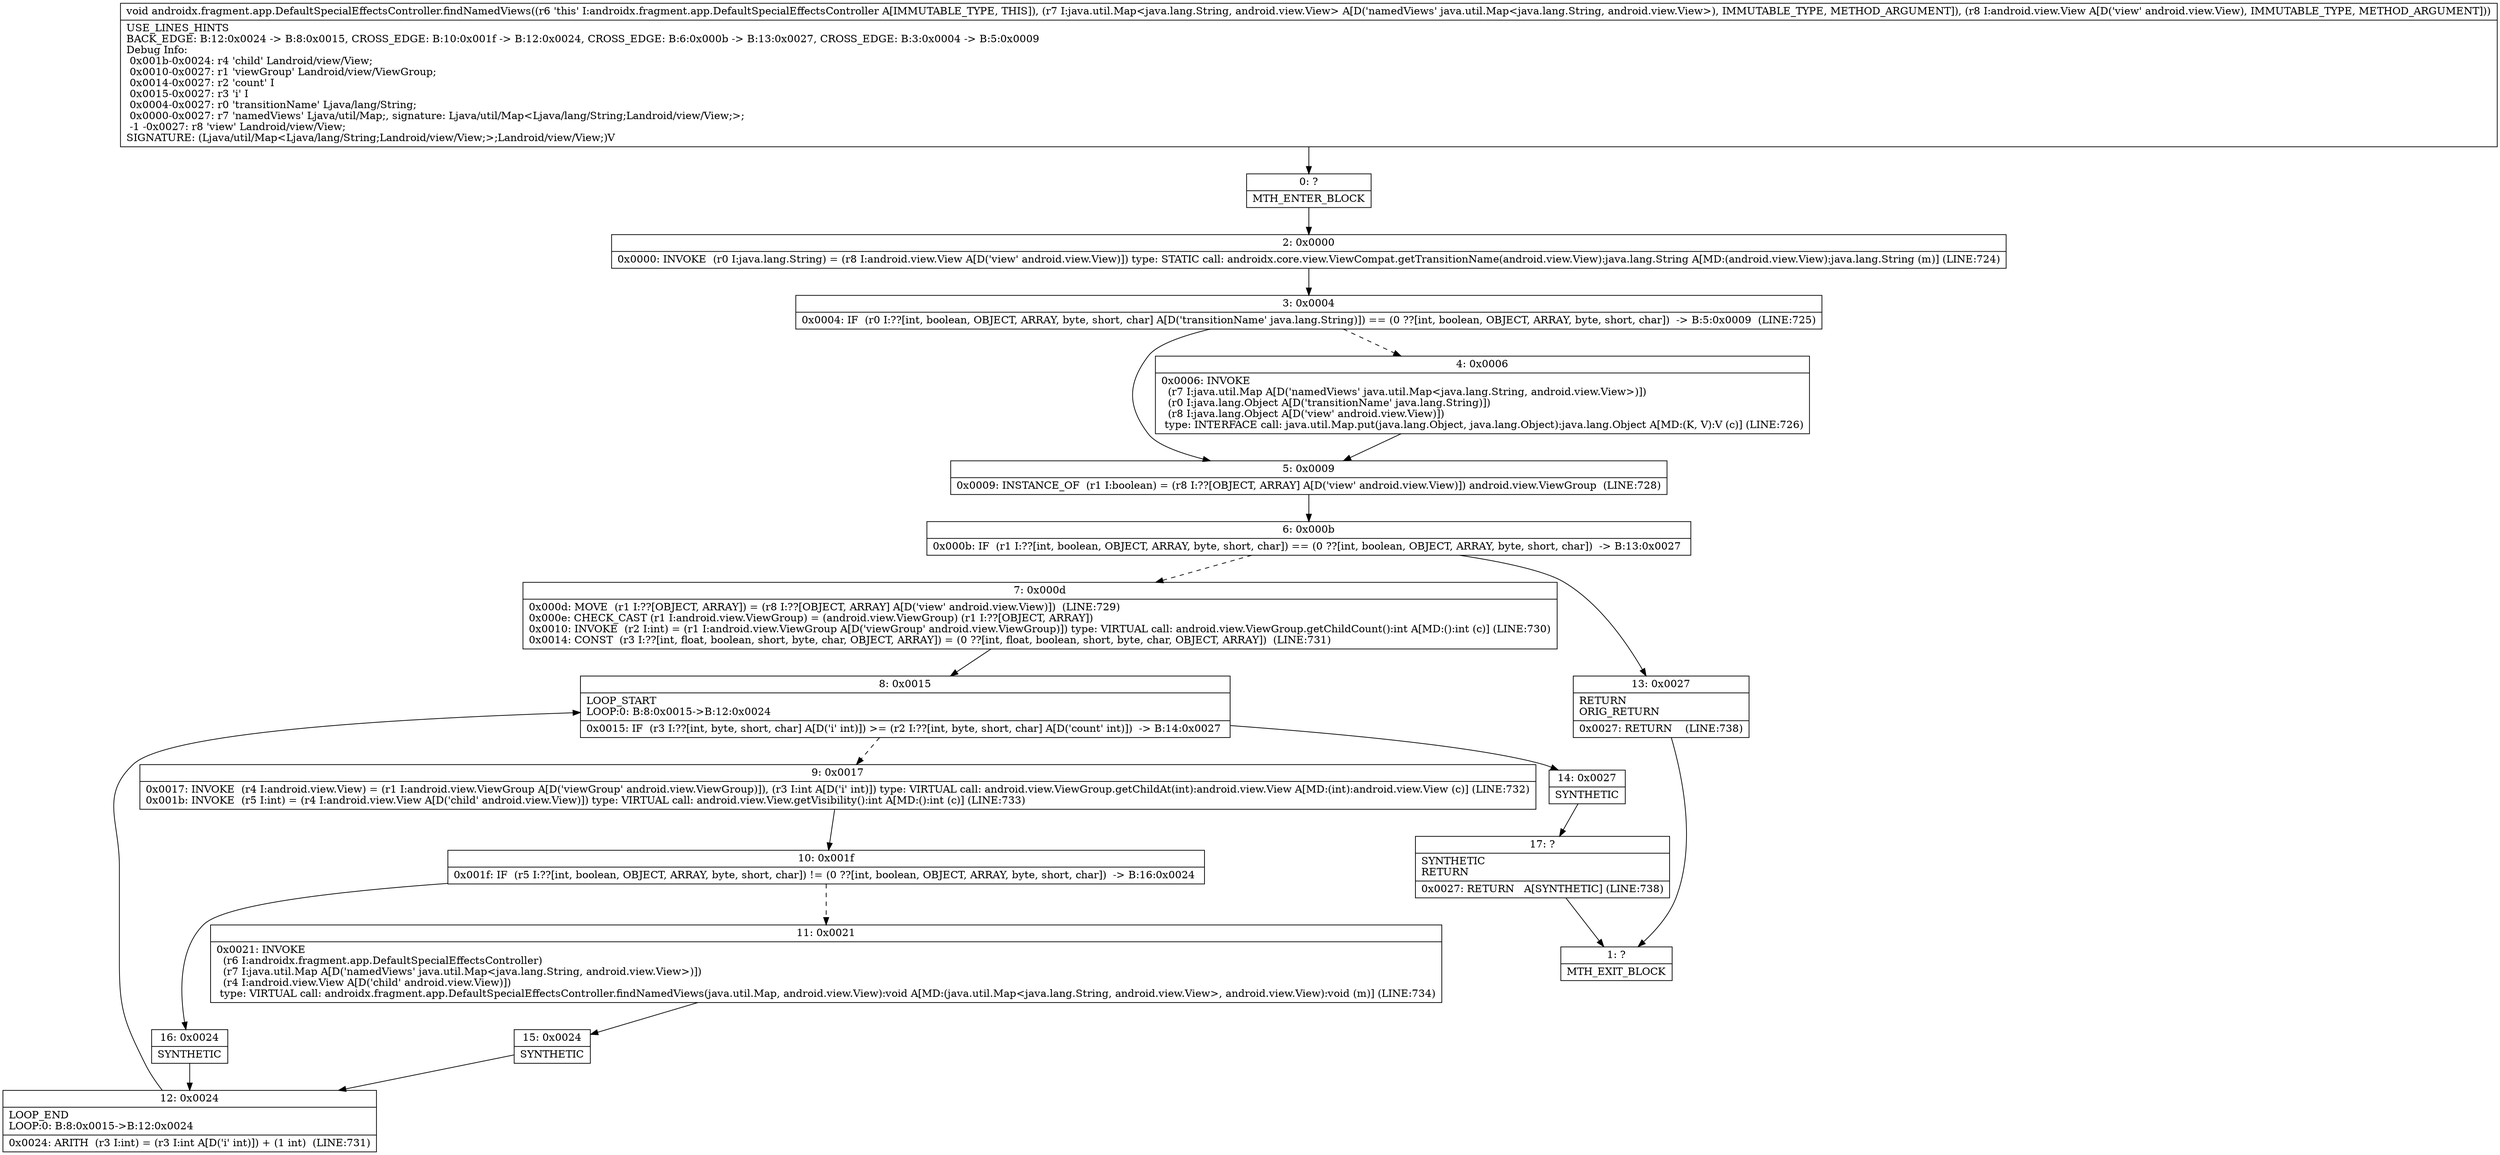 digraph "CFG forandroidx.fragment.app.DefaultSpecialEffectsController.findNamedViews(Ljava\/util\/Map;Landroid\/view\/View;)V" {
Node_0 [shape=record,label="{0\:\ ?|MTH_ENTER_BLOCK\l}"];
Node_2 [shape=record,label="{2\:\ 0x0000|0x0000: INVOKE  (r0 I:java.lang.String) = (r8 I:android.view.View A[D('view' android.view.View)]) type: STATIC call: androidx.core.view.ViewCompat.getTransitionName(android.view.View):java.lang.String A[MD:(android.view.View):java.lang.String (m)] (LINE:724)\l}"];
Node_3 [shape=record,label="{3\:\ 0x0004|0x0004: IF  (r0 I:??[int, boolean, OBJECT, ARRAY, byte, short, char] A[D('transitionName' java.lang.String)]) == (0 ??[int, boolean, OBJECT, ARRAY, byte, short, char])  \-\> B:5:0x0009  (LINE:725)\l}"];
Node_4 [shape=record,label="{4\:\ 0x0006|0x0006: INVOKE  \l  (r7 I:java.util.Map A[D('namedViews' java.util.Map\<java.lang.String, android.view.View\>)])\l  (r0 I:java.lang.Object A[D('transitionName' java.lang.String)])\l  (r8 I:java.lang.Object A[D('view' android.view.View)])\l type: INTERFACE call: java.util.Map.put(java.lang.Object, java.lang.Object):java.lang.Object A[MD:(K, V):V (c)] (LINE:726)\l}"];
Node_5 [shape=record,label="{5\:\ 0x0009|0x0009: INSTANCE_OF  (r1 I:boolean) = (r8 I:??[OBJECT, ARRAY] A[D('view' android.view.View)]) android.view.ViewGroup  (LINE:728)\l}"];
Node_6 [shape=record,label="{6\:\ 0x000b|0x000b: IF  (r1 I:??[int, boolean, OBJECT, ARRAY, byte, short, char]) == (0 ??[int, boolean, OBJECT, ARRAY, byte, short, char])  \-\> B:13:0x0027 \l}"];
Node_7 [shape=record,label="{7\:\ 0x000d|0x000d: MOVE  (r1 I:??[OBJECT, ARRAY]) = (r8 I:??[OBJECT, ARRAY] A[D('view' android.view.View)])  (LINE:729)\l0x000e: CHECK_CAST (r1 I:android.view.ViewGroup) = (android.view.ViewGroup) (r1 I:??[OBJECT, ARRAY]) \l0x0010: INVOKE  (r2 I:int) = (r1 I:android.view.ViewGroup A[D('viewGroup' android.view.ViewGroup)]) type: VIRTUAL call: android.view.ViewGroup.getChildCount():int A[MD:():int (c)] (LINE:730)\l0x0014: CONST  (r3 I:??[int, float, boolean, short, byte, char, OBJECT, ARRAY]) = (0 ??[int, float, boolean, short, byte, char, OBJECT, ARRAY])  (LINE:731)\l}"];
Node_8 [shape=record,label="{8\:\ 0x0015|LOOP_START\lLOOP:0: B:8:0x0015\-\>B:12:0x0024\l|0x0015: IF  (r3 I:??[int, byte, short, char] A[D('i' int)]) \>= (r2 I:??[int, byte, short, char] A[D('count' int)])  \-\> B:14:0x0027 \l}"];
Node_9 [shape=record,label="{9\:\ 0x0017|0x0017: INVOKE  (r4 I:android.view.View) = (r1 I:android.view.ViewGroup A[D('viewGroup' android.view.ViewGroup)]), (r3 I:int A[D('i' int)]) type: VIRTUAL call: android.view.ViewGroup.getChildAt(int):android.view.View A[MD:(int):android.view.View (c)] (LINE:732)\l0x001b: INVOKE  (r5 I:int) = (r4 I:android.view.View A[D('child' android.view.View)]) type: VIRTUAL call: android.view.View.getVisibility():int A[MD:():int (c)] (LINE:733)\l}"];
Node_10 [shape=record,label="{10\:\ 0x001f|0x001f: IF  (r5 I:??[int, boolean, OBJECT, ARRAY, byte, short, char]) != (0 ??[int, boolean, OBJECT, ARRAY, byte, short, char])  \-\> B:16:0x0024 \l}"];
Node_11 [shape=record,label="{11\:\ 0x0021|0x0021: INVOKE  \l  (r6 I:androidx.fragment.app.DefaultSpecialEffectsController)\l  (r7 I:java.util.Map A[D('namedViews' java.util.Map\<java.lang.String, android.view.View\>)])\l  (r4 I:android.view.View A[D('child' android.view.View)])\l type: VIRTUAL call: androidx.fragment.app.DefaultSpecialEffectsController.findNamedViews(java.util.Map, android.view.View):void A[MD:(java.util.Map\<java.lang.String, android.view.View\>, android.view.View):void (m)] (LINE:734)\l}"];
Node_15 [shape=record,label="{15\:\ 0x0024|SYNTHETIC\l}"];
Node_12 [shape=record,label="{12\:\ 0x0024|LOOP_END\lLOOP:0: B:8:0x0015\-\>B:12:0x0024\l|0x0024: ARITH  (r3 I:int) = (r3 I:int A[D('i' int)]) + (1 int)  (LINE:731)\l}"];
Node_16 [shape=record,label="{16\:\ 0x0024|SYNTHETIC\l}"];
Node_14 [shape=record,label="{14\:\ 0x0027|SYNTHETIC\l}"];
Node_17 [shape=record,label="{17\:\ ?|SYNTHETIC\lRETURN\l|0x0027: RETURN   A[SYNTHETIC] (LINE:738)\l}"];
Node_1 [shape=record,label="{1\:\ ?|MTH_EXIT_BLOCK\l}"];
Node_13 [shape=record,label="{13\:\ 0x0027|RETURN\lORIG_RETURN\l|0x0027: RETURN    (LINE:738)\l}"];
MethodNode[shape=record,label="{void androidx.fragment.app.DefaultSpecialEffectsController.findNamedViews((r6 'this' I:androidx.fragment.app.DefaultSpecialEffectsController A[IMMUTABLE_TYPE, THIS]), (r7 I:java.util.Map\<java.lang.String, android.view.View\> A[D('namedViews' java.util.Map\<java.lang.String, android.view.View\>), IMMUTABLE_TYPE, METHOD_ARGUMENT]), (r8 I:android.view.View A[D('view' android.view.View), IMMUTABLE_TYPE, METHOD_ARGUMENT]))  | USE_LINES_HINTS\lBACK_EDGE: B:12:0x0024 \-\> B:8:0x0015, CROSS_EDGE: B:10:0x001f \-\> B:12:0x0024, CROSS_EDGE: B:6:0x000b \-\> B:13:0x0027, CROSS_EDGE: B:3:0x0004 \-\> B:5:0x0009\lDebug Info:\l  0x001b\-0x0024: r4 'child' Landroid\/view\/View;\l  0x0010\-0x0027: r1 'viewGroup' Landroid\/view\/ViewGroup;\l  0x0014\-0x0027: r2 'count' I\l  0x0015\-0x0027: r3 'i' I\l  0x0004\-0x0027: r0 'transitionName' Ljava\/lang\/String;\l  0x0000\-0x0027: r7 'namedViews' Ljava\/util\/Map;, signature: Ljava\/util\/Map\<Ljava\/lang\/String;Landroid\/view\/View;\>;\l  \-1 \-0x0027: r8 'view' Landroid\/view\/View;\lSIGNATURE: (Ljava\/util\/Map\<Ljava\/lang\/String;Landroid\/view\/View;\>;Landroid\/view\/View;)V\l}"];
MethodNode -> Node_0;Node_0 -> Node_2;
Node_2 -> Node_3;
Node_3 -> Node_4[style=dashed];
Node_3 -> Node_5;
Node_4 -> Node_5;
Node_5 -> Node_6;
Node_6 -> Node_7[style=dashed];
Node_6 -> Node_13;
Node_7 -> Node_8;
Node_8 -> Node_9[style=dashed];
Node_8 -> Node_14;
Node_9 -> Node_10;
Node_10 -> Node_11[style=dashed];
Node_10 -> Node_16;
Node_11 -> Node_15;
Node_15 -> Node_12;
Node_12 -> Node_8;
Node_16 -> Node_12;
Node_14 -> Node_17;
Node_17 -> Node_1;
Node_13 -> Node_1;
}


